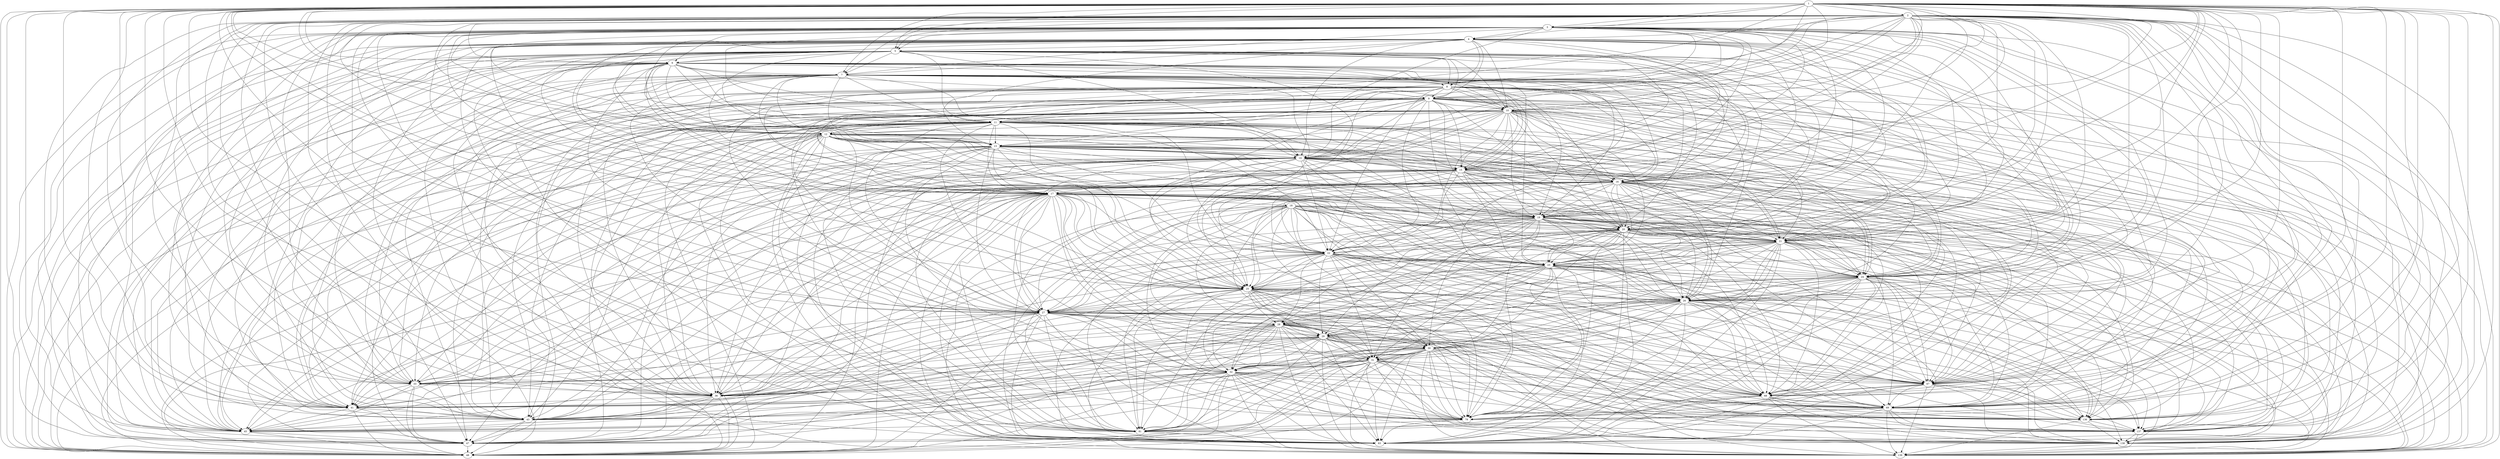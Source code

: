 digraph G {
1 [label="1"];
2 [label="2"];
3 [label="3"];
4 [label="4"];
5 [label="5"];
6 [label="6"];
7 [label="7"];
8 [label="8"];
9 [label="9"];
10 [label="10"];
11 [label="11"];
12 [label="12"];
13 [label="13"];
14 [label="14"];
15 [label="15"];
16 [label="16"];
17 [label="17"];
18 [label="18"];
19 [label="19"];
20 [label="20"];
21 [label="21"];
22 [label="22"];
23 [label="23"];
24 [label="24"];
25 [label="25"];
26 [label="26"];
27 [label="27"];
28 [label="28"];
29 [label="29"];
30 [label="30"];
31 [label="31"];
32 [label="32"];
33 [label="33"];
36 [label="36"];
41 [label="41"];
43 [label="43"];
45 [label="45"];
47 [label="47"];
48 [label="48"];
67 [label="67"];
68 [label="68"];
69 [label="69"];
79 [label="79"];
81 [label="81"];
83 [label="83"];
136 [label="136"];
137 [label="137"];
138 [label="138"];
139 [label="139"];
1 -> 2;
1 -> 3;
1 -> 4;
1 -> 5;
1 -> 6;
1 -> 7;
1 -> 8;
1 -> 9;
1 -> 10;
1 -> 11;
1 -> 12;
1 -> 13;
1 -> 14;
1 -> 15;
1 -> 16;
1 -> 33;
1 -> 36;
1 -> 41;
1 -> 43;
1 -> 45;
1 -> 47;
1 -> 48;
1 -> 83;
1 -> 81;
1 -> 79;
1 -> 69;
1 -> 68;
1 -> 67;
1 -> 139;
1 -> 138;
1 -> 137;
1 -> 136;
1 -> 17;
1 -> 26;
1 -> 25;
1 -> 24;
1 -> 23;
1 -> 22;
1 -> 21;
1 -> 20;
1 -> 19;
1 -> 27;
2 -> 3;
2 -> 4;
2 -> 5;
2 -> 6;
2 -> 7;
2 -> 8;
2 -> 9;
2 -> 10;
2 -> 11;
2 -> 12;
2 -> 13;
2 -> 14;
2 -> 15;
2 -> 16;
2 -> 33;
2 -> 36;
2 -> 41;
2 -> 43;
2 -> 45;
2 -> 47;
2 -> 48;
2 -> 83;
2 -> 81;
2 -> 79;
2 -> 69;
2 -> 68;
2 -> 67;
2 -> 139;
2 -> 138;
2 -> 137;
2 -> 136;
2 -> 17;
2 -> 26;
2 -> 25;
2 -> 24;
2 -> 23;
2 -> 22;
2 -> 21;
2 -> 20;
2 -> 19;
2 -> 27;
3 -> 4;
3 -> 5;
3 -> 6;
3 -> 7;
3 -> 8;
3 -> 9;
3 -> 10;
3 -> 11;
3 -> 12;
3 -> 13;
3 -> 14;
3 -> 15;
3 -> 16;
3 -> 33;
3 -> 36;
3 -> 41;
3 -> 43;
3 -> 45;
3 -> 47;
3 -> 48;
3 -> 83;
3 -> 81;
3 -> 79;
3 -> 69;
3 -> 68;
3 -> 67;
3 -> 17;
3 -> 26;
3 -> 25;
3 -> 24;
3 -> 23;
3 -> 22;
3 -> 21;
3 -> 20;
3 -> 19;
3 -> 27;
4 -> 5;
4 -> 6;
4 -> 7;
4 -> 8;
4 -> 9;
4 -> 10;
4 -> 11;
4 -> 12;
4 -> 13;
4 -> 14;
4 -> 15;
4 -> 16;
4 -> 33;
4 -> 36;
4 -> 41;
4 -> 43;
4 -> 45;
4 -> 47;
4 -> 48;
4 -> 17;
4 -> 26;
4 -> 25;
4 -> 24;
4 -> 23;
4 -> 22;
4 -> 21;
4 -> 20;
4 -> 19;
4 -> 27;
5 -> 6;
5 -> 7;
5 -> 8;
5 -> 9;
5 -> 10;
5 -> 11;
5 -> 12;
5 -> 13;
5 -> 14;
5 -> 15;
5 -> 16;
5 -> 33;
5 -> 36;
5 -> 41;
5 -> 43;
5 -> 45;
5 -> 47;
5 -> 48;
5 -> 17;
5 -> 26;
5 -> 25;
5 -> 24;
5 -> 23;
5 -> 22;
5 -> 21;
5 -> 20;
5 -> 19;
5 -> 27;
6 -> 7;
6 -> 8;
6 -> 9;
6 -> 10;
6 -> 11;
6 -> 12;
6 -> 13;
6 -> 14;
6 -> 15;
6 -> 16;
6 -> 33;
6 -> 36;
6 -> 41;
6 -> 43;
6 -> 45;
6 -> 47;
6 -> 48;
6 -> 139;
6 -> 17;
6 -> 26;
6 -> 25;
6 -> 24;
6 -> 23;
6 -> 22;
6 -> 21;
6 -> 20;
6 -> 19;
6 -> 27;
7 -> 8;
7 -> 9;
7 -> 10;
7 -> 11;
7 -> 12;
7 -> 13;
7 -> 14;
7 -> 15;
7 -> 16;
7 -> 33;
7 -> 36;
7 -> 41;
7 -> 43;
7 -> 45;
7 -> 47;
7 -> 48;
7 -> 138;
7 -> 139;
7 -> 17;
7 -> 26;
7 -> 25;
7 -> 24;
7 -> 23;
7 -> 22;
7 -> 21;
7 -> 20;
7 -> 19;
7 -> 27;
8 -> 9;
8 -> 10;
8 -> 11;
8 -> 12;
8 -> 13;
8 -> 14;
8 -> 15;
8 -> 16;
8 -> 33;
8 -> 36;
8 -> 41;
8 -> 43;
8 -> 45;
8 -> 47;
8 -> 48;
8 -> 137;
8 -> 138;
8 -> 139;
8 -> 17;
8 -> 26;
8 -> 25;
8 -> 24;
8 -> 23;
8 -> 22;
8 -> 21;
8 -> 20;
8 -> 19;
8 -> 27;
9 -> 10;
9 -> 11;
9 -> 12;
9 -> 13;
9 -> 14;
9 -> 15;
9 -> 16;
9 -> 33;
9 -> 36;
9 -> 41;
9 -> 43;
9 -> 45;
9 -> 47;
9 -> 48;
9 -> 136;
9 -> 137;
9 -> 138;
9 -> 139;
9 -> 17;
9 -> 26;
9 -> 25;
9 -> 24;
9 -> 23;
9 -> 22;
9 -> 21;
9 -> 20;
9 -> 19;
9 -> 27;
10 -> 11;
10 -> 12;
10 -> 13;
10 -> 14;
10 -> 15;
10 -> 16;
10 -> 33;
10 -> 36;
10 -> 41;
10 -> 43;
10 -> 45;
10 -> 47;
10 -> 48;
10 -> 67;
10 -> 136;
10 -> 137;
10 -> 138;
10 -> 139;
10 -> 17;
10 -> 26;
10 -> 25;
10 -> 24;
10 -> 23;
10 -> 22;
10 -> 21;
10 -> 20;
10 -> 19;
10 -> 27;
11 -> 12;
11 -> 13;
11 -> 14;
11 -> 15;
11 -> 16;
11 -> 33;
11 -> 36;
11 -> 41;
11 -> 43;
11 -> 45;
11 -> 47;
11 -> 48;
11 -> 69;
11 -> 68;
11 -> 67;
11 -> 83;
11 -> 81;
11 -> 79;
11 -> 17;
11 -> 26;
11 -> 25;
11 -> 24;
11 -> 23;
11 -> 22;
11 -> 21;
11 -> 20;
11 -> 19;
11 -> 27;
12 -> 13;
12 -> 14;
12 -> 15;
12 -> 16;
12 -> 33;
12 -> 36;
12 -> 41;
12 -> 43;
12 -> 45;
12 -> 47;
12 -> 48;
12 -> 79;
12 -> 69;
12 -> 68;
12 -> 67;
12 -> 83;
12 -> 81;
12 -> 17;
12 -> 26;
12 -> 25;
12 -> 24;
12 -> 23;
12 -> 22;
12 -> 21;
12 -> 20;
12 -> 19;
12 -> 27;
13 -> 14;
13 -> 15;
13 -> 16;
13 -> 33;
13 -> 36;
13 -> 41;
13 -> 43;
13 -> 45;
13 -> 47;
13 -> 48;
13 -> 81;
13 -> 79;
13 -> 69;
13 -> 68;
13 -> 67;
13 -> 83;
13 -> 17;
13 -> 26;
13 -> 25;
13 -> 24;
13 -> 23;
13 -> 22;
13 -> 21;
13 -> 20;
13 -> 19;
13 -> 27;
14 -> 15;
14 -> 16;
14 -> 33;
14 -> 36;
14 -> 41;
14 -> 43;
14 -> 45;
14 -> 47;
14 -> 48;
14 -> 83;
14 -> 81;
14 -> 79;
14 -> 69;
14 -> 68;
14 -> 67;
14 -> 17;
14 -> 26;
14 -> 25;
14 -> 24;
14 -> 23;
14 -> 22;
14 -> 21;
14 -> 20;
14 -> 19;
14 -> 27;
15 -> 16;
15 -> 33;
15 -> 36;
15 -> 41;
15 -> 43;
15 -> 45;
15 -> 47;
15 -> 48;
15 -> 83;
15 -> 81;
15 -> 79;
15 -> 69;
15 -> 68;
15 -> 67;
15 -> 17;
15 -> 26;
15 -> 25;
15 -> 24;
15 -> 23;
15 -> 22;
15 -> 21;
15 -> 20;
15 -> 19;
15 -> 27;
16 -> 33;
16 -> 36;
16 -> 41;
16 -> 43;
16 -> 45;
16 -> 47;
16 -> 48;
16 -> 68;
16 -> 67;
16 -> 83;
16 -> 81;
16 -> 79;
16 -> 69;
16 -> 136;
16 -> 137;
16 -> 138;
16 -> 139;
16 -> 17;
16 -> 26;
16 -> 25;
16 -> 24;
16 -> 23;
16 -> 22;
16 -> 21;
16 -> 20;
16 -> 19;
16 -> 27;
17 -> 18;
17 -> 19;
17 -> 20;
17 -> 21;
17 -> 22;
17 -> 23;
17 -> 24;
17 -> 25;
17 -> 26;
17 -> 27;
17 -> 28;
17 -> 29;
17 -> 30;
17 -> 31;
17 -> 32;
17 -> 67;
17 -> 68;
17 -> 69;
17 -> 79;
17 -> 81;
17 -> 83;
17 -> 136;
17 -> 137;
17 -> 138;
17 -> 139;
17 -> 47;
17 -> 48;
17 -> 36;
17 -> 33;
17 -> 45;
17 -> 43;
17 -> 41;
18 -> 19;
18 -> 20;
18 -> 21;
18 -> 22;
18 -> 23;
18 -> 24;
18 -> 25;
18 -> 26;
18 -> 27;
18 -> 28;
18 -> 29;
18 -> 30;
18 -> 31;
18 -> 32;
18 -> 67;
18 -> 68;
18 -> 69;
18 -> 79;
18 -> 81;
18 -> 83;
18 -> 136;
18 -> 137;
18 -> 138;
18 -> 139;
19 -> 20;
19 -> 21;
19 -> 22;
19 -> 23;
19 -> 24;
19 -> 25;
19 -> 26;
19 -> 27;
19 -> 28;
19 -> 29;
19 -> 30;
19 -> 31;
19 -> 32;
19 -> 67;
19 -> 68;
19 -> 69;
19 -> 79;
19 -> 81;
19 -> 83;
19 -> 136;
19 -> 137;
19 -> 138;
19 -> 139;
19 -> 36;
20 -> 21;
20 -> 22;
20 -> 23;
20 -> 24;
20 -> 25;
20 -> 26;
20 -> 27;
20 -> 28;
20 -> 29;
20 -> 30;
20 -> 31;
20 -> 32;
20 -> 67;
20 -> 68;
20 -> 69;
20 -> 79;
20 -> 81;
20 -> 83;
20 -> 136;
20 -> 137;
20 -> 138;
20 -> 139;
20 -> 36;
21 -> 22;
21 -> 23;
21 -> 24;
21 -> 25;
21 -> 26;
21 -> 27;
21 -> 28;
21 -> 29;
21 -> 30;
21 -> 31;
21 -> 32;
21 -> 67;
21 -> 68;
21 -> 69;
21 -> 79;
21 -> 81;
21 -> 83;
21 -> 136;
21 -> 137;
21 -> 138;
21 -> 139;
21 -> 36;
22 -> 23;
22 -> 24;
22 -> 25;
22 -> 26;
22 -> 27;
22 -> 28;
22 -> 29;
22 -> 30;
22 -> 31;
22 -> 32;
22 -> 67;
22 -> 68;
22 -> 69;
22 -> 79;
22 -> 81;
22 -> 83;
22 -> 136;
22 -> 137;
22 -> 138;
22 -> 139;
22 -> 36;
23 -> 24;
23 -> 25;
23 -> 26;
23 -> 27;
23 -> 28;
23 -> 29;
23 -> 30;
23 -> 31;
23 -> 32;
23 -> 67;
23 -> 68;
23 -> 69;
23 -> 79;
23 -> 81;
23 -> 83;
23 -> 136;
23 -> 137;
23 -> 138;
23 -> 139;
23 -> 36;
24 -> 25;
24 -> 26;
24 -> 27;
24 -> 28;
24 -> 29;
24 -> 30;
24 -> 31;
24 -> 32;
24 -> 67;
24 -> 68;
24 -> 69;
24 -> 79;
24 -> 81;
24 -> 83;
24 -> 136;
24 -> 137;
24 -> 138;
24 -> 139;
24 -> 36;
25 -> 26;
25 -> 27;
25 -> 28;
25 -> 29;
25 -> 30;
25 -> 31;
25 -> 32;
25 -> 67;
25 -> 68;
25 -> 69;
25 -> 79;
25 -> 81;
25 -> 83;
25 -> 136;
25 -> 137;
25 -> 138;
25 -> 139;
25 -> 36;
26 -> 27;
26 -> 28;
26 -> 29;
26 -> 30;
26 -> 31;
26 -> 32;
26 -> 67;
26 -> 68;
26 -> 69;
26 -> 79;
26 -> 81;
26 -> 83;
26 -> 136;
26 -> 137;
26 -> 138;
26 -> 139;
26 -> 36;
27 -> 28;
27 -> 29;
27 -> 30;
27 -> 31;
27 -> 32;
27 -> 67;
27 -> 68;
27 -> 69;
27 -> 79;
27 -> 81;
27 -> 83;
27 -> 136;
27 -> 137;
27 -> 138;
27 -> 139;
27 -> 48;
27 -> 36;
27 -> 33;
27 -> 47;
27 -> 45;
27 -> 43;
27 -> 41;
28 -> 29;
28 -> 30;
28 -> 31;
28 -> 32;
28 -> 67;
28 -> 68;
28 -> 69;
28 -> 79;
28 -> 81;
28 -> 83;
28 -> 136;
28 -> 137;
28 -> 138;
28 -> 139;
28 -> 48;
28 -> 36;
28 -> 33;
28 -> 47;
28 -> 45;
28 -> 43;
28 -> 41;
29 -> 30;
29 -> 31;
29 -> 32;
29 -> 67;
29 -> 68;
29 -> 69;
29 -> 79;
29 -> 81;
29 -> 83;
29 -> 136;
29 -> 137;
29 -> 138;
29 -> 139;
29 -> 48;
29 -> 36;
29 -> 33;
29 -> 47;
29 -> 45;
29 -> 43;
29 -> 41;
30 -> 31;
30 -> 32;
30 -> 67;
30 -> 68;
30 -> 69;
30 -> 79;
30 -> 81;
30 -> 83;
30 -> 136;
30 -> 137;
30 -> 138;
30 -> 139;
30 -> 48;
30 -> 36;
30 -> 33;
30 -> 47;
30 -> 45;
30 -> 43;
30 -> 41;
31 -> 32;
31 -> 67;
31 -> 68;
31 -> 69;
31 -> 79;
31 -> 81;
31 -> 83;
31 -> 136;
31 -> 137;
31 -> 138;
31 -> 139;
31 -> 48;
31 -> 36;
31 -> 33;
31 -> 47;
31 -> 45;
31 -> 43;
31 -> 41;
32 -> 67;
32 -> 68;
32 -> 69;
32 -> 79;
32 -> 81;
32 -> 83;
32 -> 136;
32 -> 137;
32 -> 138;
32 -> 139;
32 -> 48;
32 -> 36;
32 -> 33;
32 -> 47;
32 -> 45;
32 -> 43;
32 -> 41;
33 -> 48;
33 -> 36;
33 -> 47;
33 -> 45;
33 -> 43;
33 -> 41;
36 -> 48;
36 -> 47;
36 -> 45;
36 -> 43;
36 -> 41;
41 -> 45;
41 -> 43;
41 -> 48;
41 -> 47;
43 -> 48;
43 -> 45;
43 -> 47;
45 -> 48;
45 -> 47;
47 -> 48;
67 -> 83;
67 -> 81;
67 -> 79;
67 -> 69;
67 -> 68;
67 -> 139;
67 -> 138;
67 -> 137;
67 -> 136;
68 -> 83;
68 -> 81;
68 -> 79;
68 -> 69;
68 -> 139;
68 -> 138;
68 -> 137;
68 -> 136;
69 -> 83;
69 -> 81;
69 -> 79;
69 -> 139;
69 -> 138;
69 -> 137;
69 -> 136;
79 -> 83;
79 -> 81;
81 -> 83;
136 -> 139;
136 -> 138;
136 -> 137;
137 -> 139;
137 -> 138;
138 -> 139;
}
